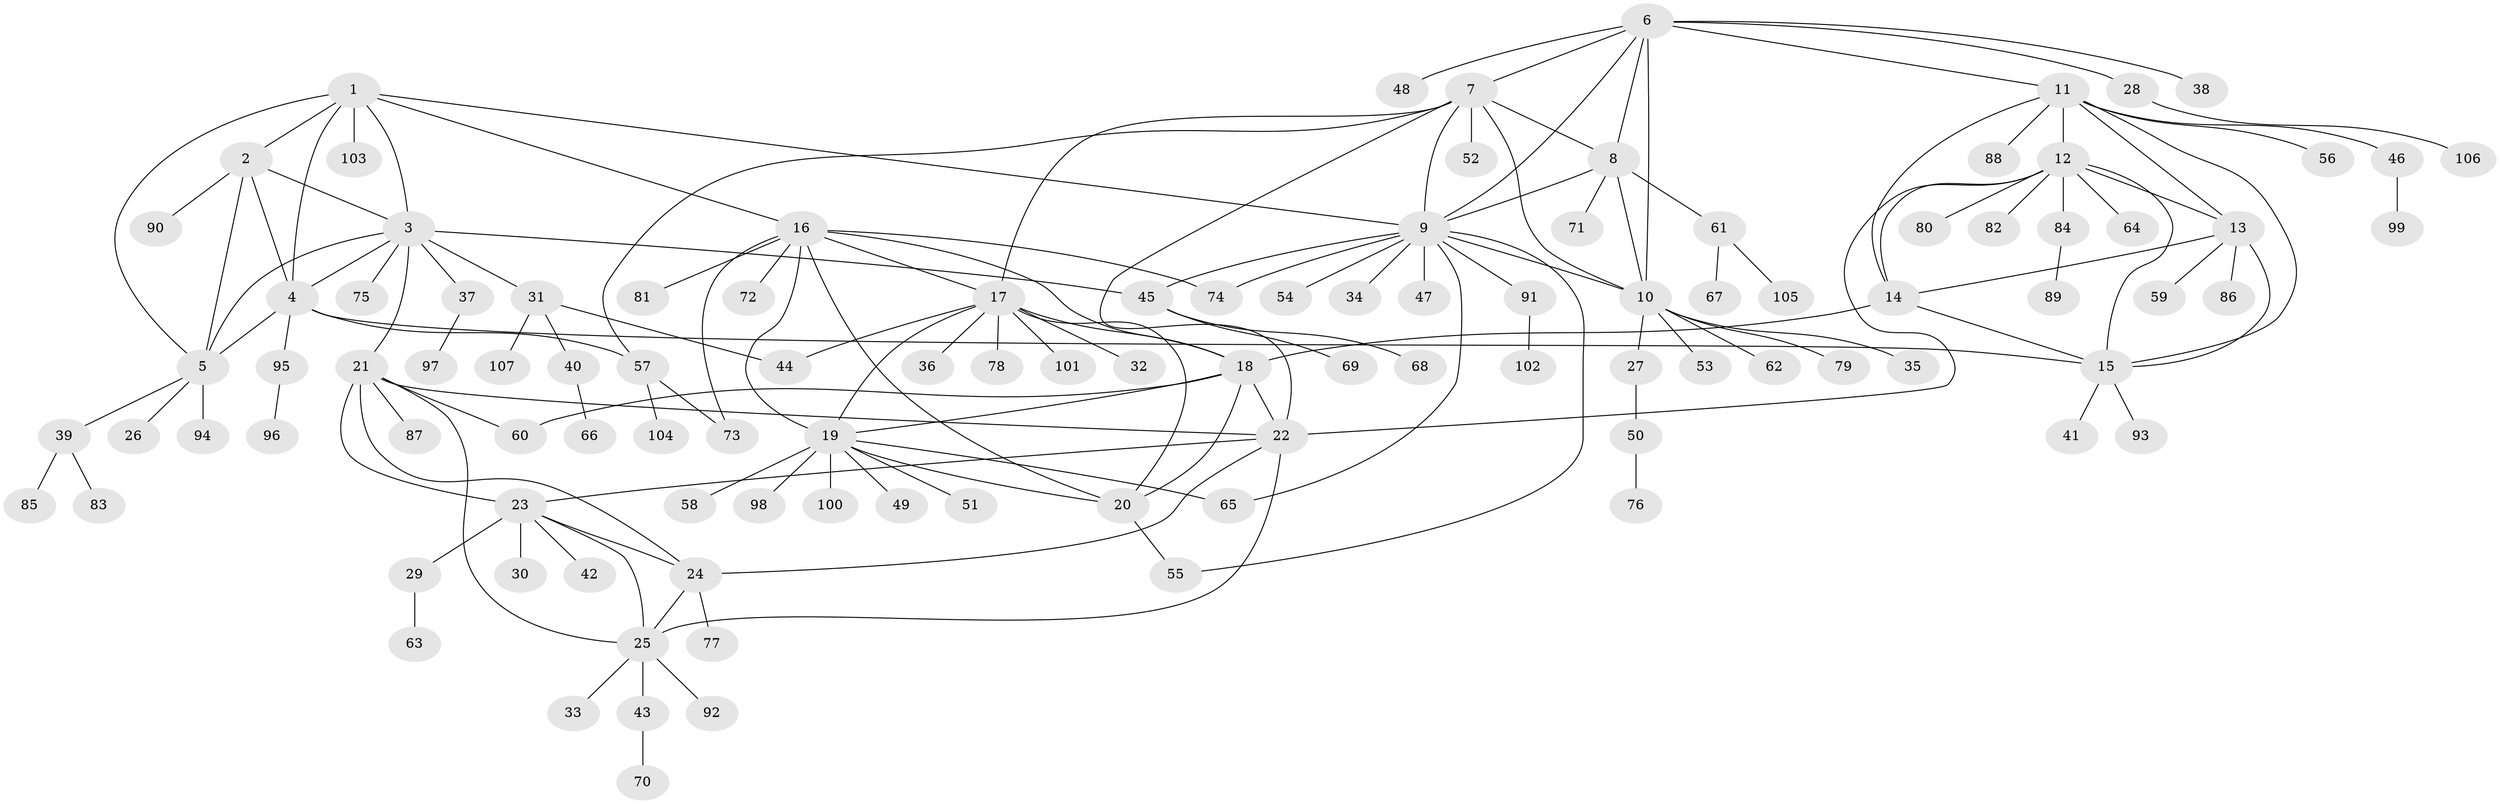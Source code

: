 // Generated by graph-tools (version 1.1) at 2025/37/03/09/25 02:37:17]
// undirected, 107 vertices, 150 edges
graph export_dot {
graph [start="1"]
  node [color=gray90,style=filled];
  1;
  2;
  3;
  4;
  5;
  6;
  7;
  8;
  9;
  10;
  11;
  12;
  13;
  14;
  15;
  16;
  17;
  18;
  19;
  20;
  21;
  22;
  23;
  24;
  25;
  26;
  27;
  28;
  29;
  30;
  31;
  32;
  33;
  34;
  35;
  36;
  37;
  38;
  39;
  40;
  41;
  42;
  43;
  44;
  45;
  46;
  47;
  48;
  49;
  50;
  51;
  52;
  53;
  54;
  55;
  56;
  57;
  58;
  59;
  60;
  61;
  62;
  63;
  64;
  65;
  66;
  67;
  68;
  69;
  70;
  71;
  72;
  73;
  74;
  75;
  76;
  77;
  78;
  79;
  80;
  81;
  82;
  83;
  84;
  85;
  86;
  87;
  88;
  89;
  90;
  91;
  92;
  93;
  94;
  95;
  96;
  97;
  98;
  99;
  100;
  101;
  102;
  103;
  104;
  105;
  106;
  107;
  1 -- 2;
  1 -- 3;
  1 -- 4;
  1 -- 5;
  1 -- 9;
  1 -- 16;
  1 -- 103;
  2 -- 3;
  2 -- 4;
  2 -- 5;
  2 -- 90;
  3 -- 4;
  3 -- 5;
  3 -- 21;
  3 -- 31;
  3 -- 37;
  3 -- 45;
  3 -- 75;
  4 -- 5;
  4 -- 15;
  4 -- 57;
  4 -- 95;
  5 -- 26;
  5 -- 39;
  5 -- 94;
  6 -- 7;
  6 -- 8;
  6 -- 9;
  6 -- 10;
  6 -- 11;
  6 -- 28;
  6 -- 38;
  6 -- 48;
  7 -- 8;
  7 -- 9;
  7 -- 10;
  7 -- 17;
  7 -- 22;
  7 -- 52;
  7 -- 57;
  8 -- 9;
  8 -- 10;
  8 -- 61;
  8 -- 71;
  9 -- 10;
  9 -- 34;
  9 -- 45;
  9 -- 47;
  9 -- 54;
  9 -- 55;
  9 -- 65;
  9 -- 74;
  9 -- 91;
  10 -- 27;
  10 -- 35;
  10 -- 53;
  10 -- 62;
  10 -- 79;
  11 -- 12;
  11 -- 13;
  11 -- 14;
  11 -- 15;
  11 -- 46;
  11 -- 56;
  11 -- 88;
  12 -- 13;
  12 -- 14;
  12 -- 15;
  12 -- 22;
  12 -- 64;
  12 -- 80;
  12 -- 82;
  12 -- 84;
  13 -- 14;
  13 -- 15;
  13 -- 59;
  13 -- 86;
  14 -- 15;
  14 -- 18;
  15 -- 41;
  15 -- 93;
  16 -- 17;
  16 -- 18;
  16 -- 19;
  16 -- 20;
  16 -- 72;
  16 -- 73;
  16 -- 74;
  16 -- 81;
  17 -- 18;
  17 -- 19;
  17 -- 20;
  17 -- 32;
  17 -- 36;
  17 -- 44;
  17 -- 78;
  17 -- 101;
  18 -- 19;
  18 -- 20;
  18 -- 22;
  18 -- 60;
  19 -- 20;
  19 -- 49;
  19 -- 51;
  19 -- 58;
  19 -- 65;
  19 -- 98;
  19 -- 100;
  20 -- 55;
  21 -- 22;
  21 -- 23;
  21 -- 24;
  21 -- 25;
  21 -- 60;
  21 -- 87;
  22 -- 23;
  22 -- 24;
  22 -- 25;
  23 -- 24;
  23 -- 25;
  23 -- 29;
  23 -- 30;
  23 -- 42;
  24 -- 25;
  24 -- 77;
  25 -- 33;
  25 -- 43;
  25 -- 92;
  27 -- 50;
  28 -- 106;
  29 -- 63;
  31 -- 40;
  31 -- 44;
  31 -- 107;
  37 -- 97;
  39 -- 83;
  39 -- 85;
  40 -- 66;
  43 -- 70;
  45 -- 68;
  45 -- 69;
  46 -- 99;
  50 -- 76;
  57 -- 73;
  57 -- 104;
  61 -- 67;
  61 -- 105;
  84 -- 89;
  91 -- 102;
  95 -- 96;
}
